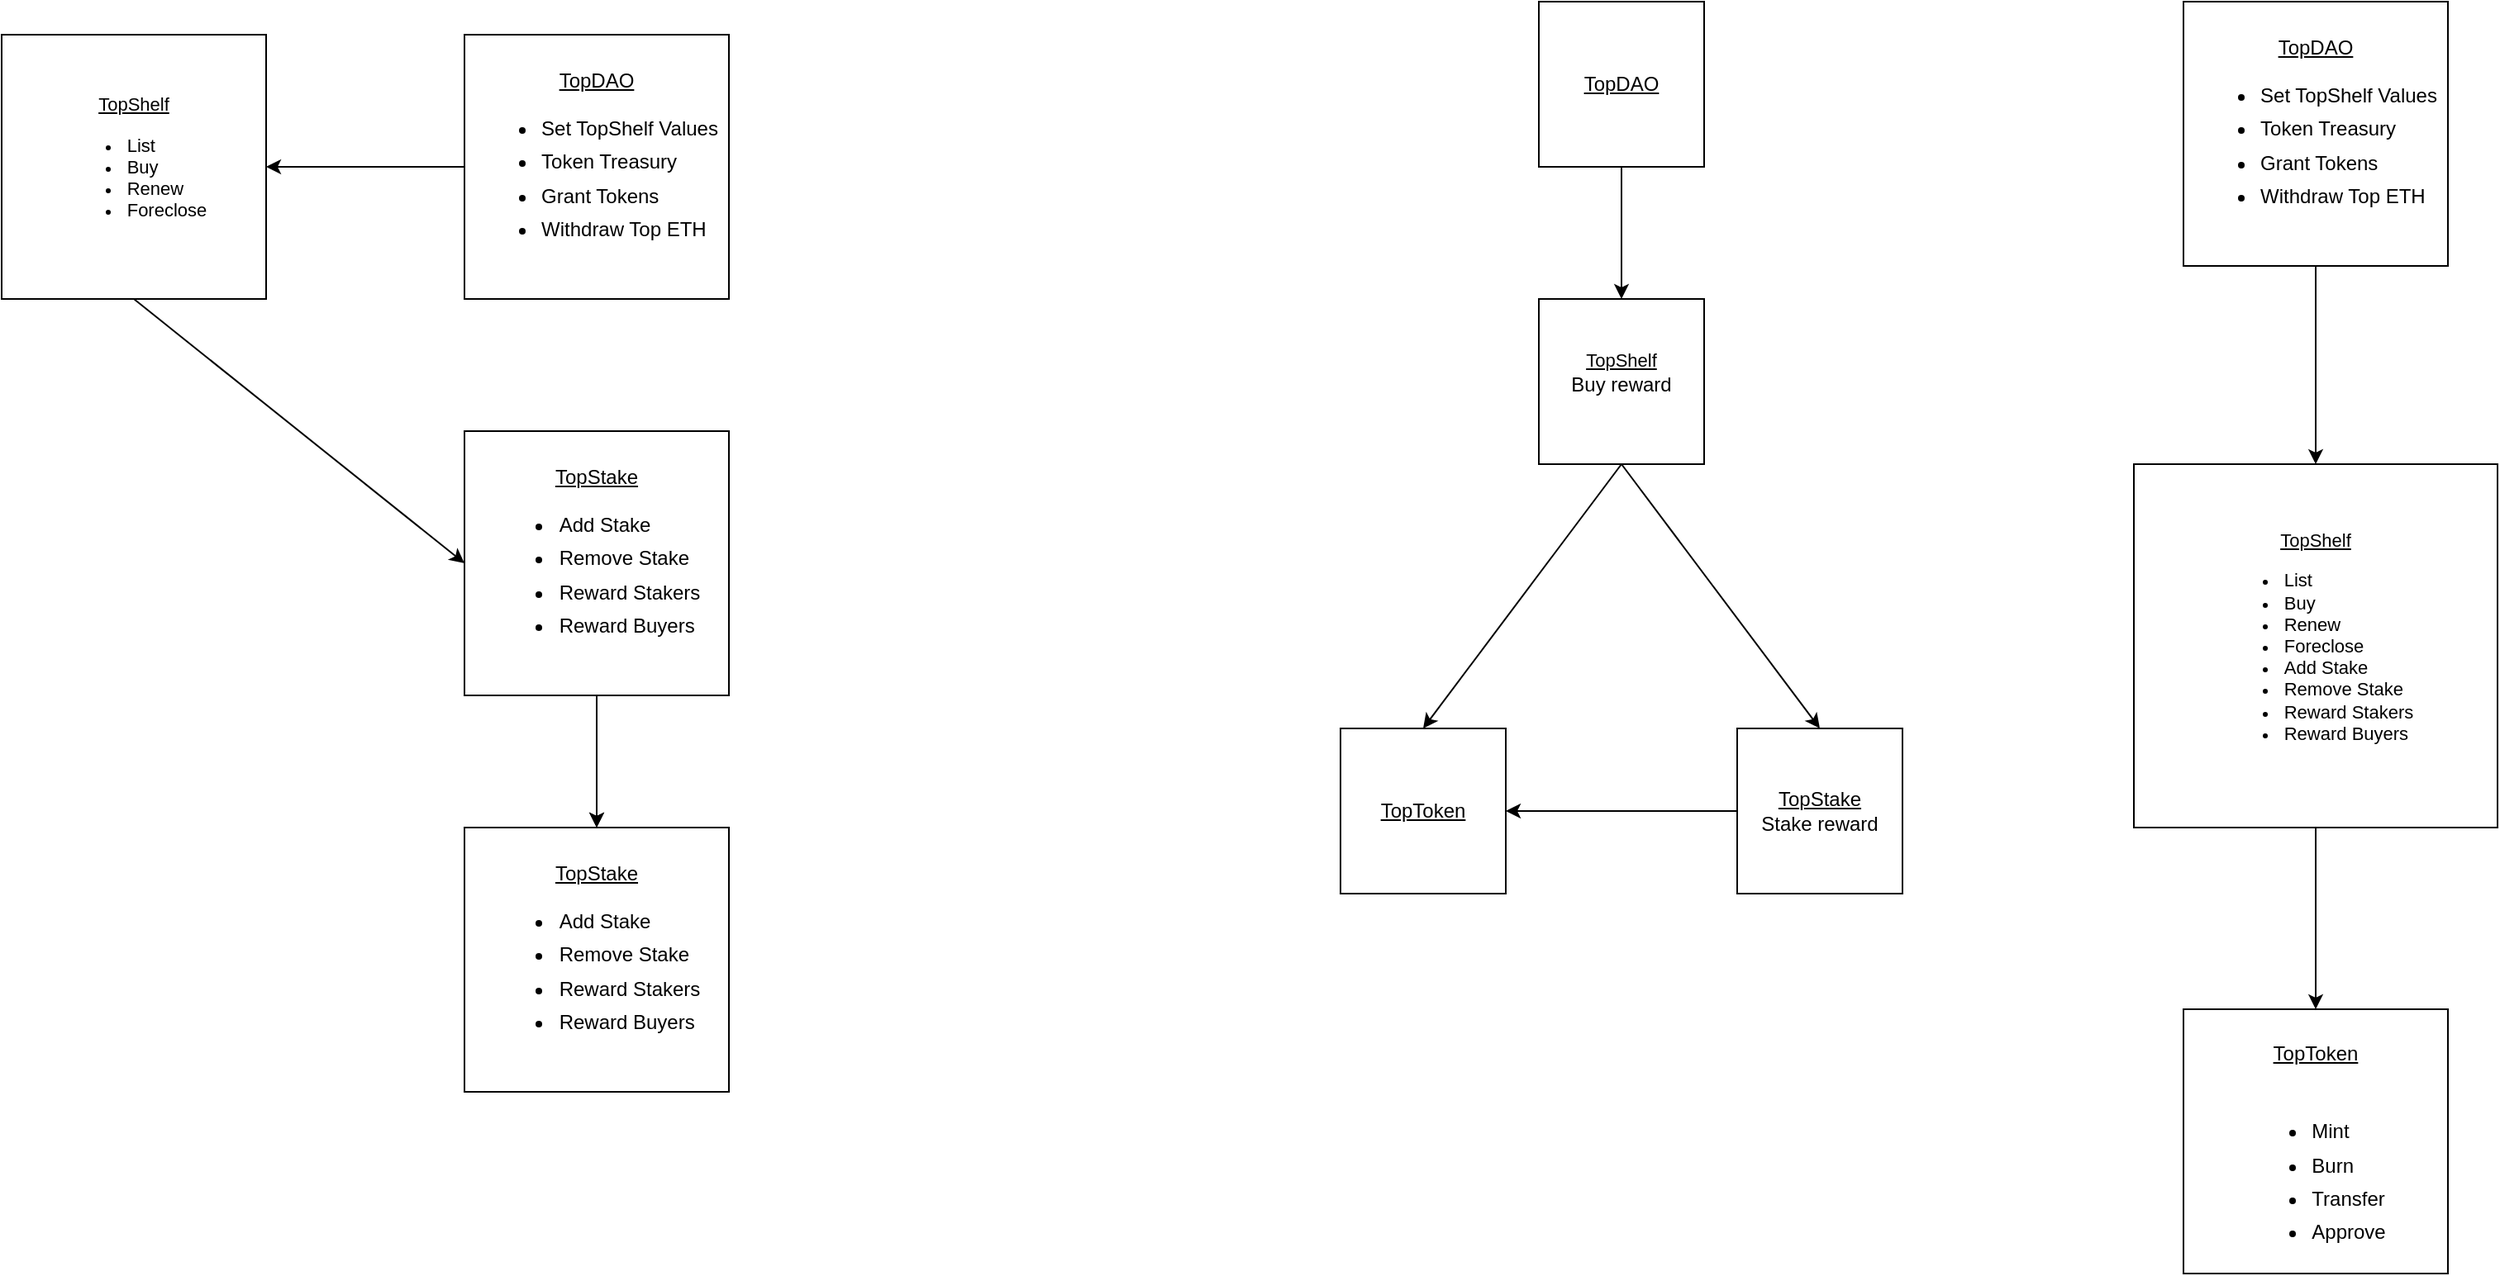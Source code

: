 <mxfile>
    <diagram id="B-lVAMX0ywGX5zVq6d2T" name="Page-1">
        <mxGraphModel dx="809" dy="756" grid="1" gridSize="10" guides="1" tooltips="1" connect="1" arrows="1" fold="1" page="1" pageScale="1" pageWidth="850" pageHeight="1100" math="0" shadow="0">
            <root>
                <mxCell id="0"/>
                <mxCell id="1" parent="0"/>
                <mxCell id="16" value="" style="edgeStyle=none;html=1;entryX=0.5;entryY=0;entryDx=0;entryDy=0;" parent="1" source="2" target="5" edge="1">
                    <mxGeometry relative="1" as="geometry">
                        <Array as="points"/>
                    </mxGeometry>
                </mxCell>
                <mxCell id="26" value="" style="edgeStyle=none;html=1;" edge="1" parent="1" source="2" target="25">
                    <mxGeometry relative="1" as="geometry"/>
                </mxCell>
                <mxCell id="2" value="&lt;u&gt;TopStake&lt;/u&gt;&lt;p style=&quot;line-height: 2.6&quot;&gt;&lt;/p&gt;&lt;ul&gt;&lt;li style=&quot;text-align: left ; padding: 3px 0px&quot;&gt;Add Stake&lt;/li&gt;&lt;li style=&quot;text-align: left ; padding: 3px 0px&quot;&gt;Remove Stake&lt;/li&gt;&lt;li style=&quot;text-align: left ; padding: 3px 0px&quot;&gt;Reward Stakers&lt;/li&gt;&lt;li style=&quot;text-align: left ; padding: 3px 0px&quot;&gt;Reward Buyers&lt;/li&gt;&lt;/ul&gt;" style="whiteSpace=wrap;html=1;aspect=fixed;" parent="1" vertex="1">
                    <mxGeometry x="360" y="280" width="160" height="160" as="geometry"/>
                </mxCell>
                <mxCell id="6" value="" style="edgeStyle=none;html=1;" parent="1" source="3" target="4" edge="1">
                    <mxGeometry relative="1" as="geometry"/>
                </mxCell>
                <mxCell id="3" value="&lt;u&gt;TopDAO&lt;/u&gt;&lt;p style=&quot;line-height: 2.6&quot;&gt;&lt;/p&gt;&lt;ul&gt;&lt;li style=&quot;text-align: left ; padding: 3px 0px&quot;&gt;Set TopShelf Values&lt;/li&gt;&lt;li style=&quot;text-align: left ; padding: 3px 0px&quot;&gt;Token Treasury&lt;/li&gt;&lt;li style=&quot;text-align: left ; padding: 3px 0px&quot;&gt;Grant Tokens&lt;/li&gt;&lt;li style=&quot;text-align: left ; padding: 3px 0px&quot;&gt;Withdraw Top ETH&lt;/li&gt;&lt;/ul&gt;" style="whiteSpace=wrap;html=1;aspect=fixed;" parent="1" vertex="1">
                    <mxGeometry x="360" y="40" width="160" height="160" as="geometry"/>
                </mxCell>
                <mxCell id="12" value="" style="edgeStyle=none;html=1;exitX=0.5;exitY=1;exitDx=0;exitDy=0;entryX=0;entryY=0.5;entryDx=0;entryDy=0;" parent="1" source="4" target="2" edge="1">
                    <mxGeometry relative="1" as="geometry"/>
                </mxCell>
                <mxCell id="4" value="&lt;font style=&quot;font-size: 11px&quot;&gt;&lt;u&gt;TopShelf&lt;/u&gt;&lt;/font&gt;&lt;p style=&quot;line-height: 2.6 ; font-size: 11px&quot;&gt;&lt;/p&gt;&lt;ul style=&quot;font-size: 11px&quot;&gt;&lt;li style=&quot;text-align: left&quot;&gt;&lt;font style=&quot;font-size: 11px&quot;&gt;List&lt;/font&gt;&lt;/li&gt;&lt;li style=&quot;text-align: left&quot;&gt;&lt;font style=&quot;font-size: 11px&quot;&gt;Buy&lt;/font&gt;&lt;/li&gt;&lt;li style=&quot;text-align: left&quot;&gt;Renew&lt;/li&gt;&lt;li style=&quot;text-align: left&quot;&gt;&lt;font style=&quot;font-size: 11px&quot;&gt;Foreclose&lt;/font&gt;&lt;/li&gt;&lt;/ul&gt;&lt;p&gt;&lt;/p&gt;" style="whiteSpace=wrap;html=1;aspect=fixed;" parent="1" vertex="1">
                    <mxGeometry x="80" y="40" width="160" height="160" as="geometry"/>
                </mxCell>
                <mxCell id="5" value="&lt;u style=&quot;line-height: 4.1&quot;&gt;TopToken&lt;/u&gt;&lt;p style=&quot;line-height: 2.6&quot;&gt;&lt;/p&gt;&lt;ul&gt;&lt;li style=&quot;text-align: left ; padding: 3px 0px&quot;&gt;Mint&lt;/li&gt;&lt;li style=&quot;text-align: left ; padding: 3px 0px&quot;&gt;Burn&lt;/li&gt;&lt;li style=&quot;text-align: left ; padding: 3px 0px&quot;&gt;Transfer&lt;/li&gt;&lt;li style=&quot;text-align: left ; padding: 3px 0px&quot;&gt;Approve&lt;/li&gt;&lt;/ul&gt;" style="whiteSpace=wrap;html=1;aspect=fixed;" parent="1" vertex="1">
                    <mxGeometry x="360" y="520" width="160" height="160" as="geometry"/>
                </mxCell>
                <mxCell id="17" value="" style="edgeStyle=none;html=1;entryX=1;entryY=0.5;entryDx=0;entryDy=0;" parent="1" source="18" target="23" edge="1">
                    <mxGeometry relative="1" as="geometry">
                        <Array as="points"/>
                    </mxGeometry>
                </mxCell>
                <mxCell id="18" value="&lt;u&gt;TopStake&lt;/u&gt;&lt;br&gt;Stake reward" style="whiteSpace=wrap;html=1;aspect=fixed;" parent="1" vertex="1">
                    <mxGeometry x="1130" y="460" width="100" height="100" as="geometry"/>
                </mxCell>
                <mxCell id="19" value="" style="edgeStyle=none;html=1;" parent="1" source="20" target="22" edge="1">
                    <mxGeometry relative="1" as="geometry"/>
                </mxCell>
                <mxCell id="20" value="&lt;u&gt;TopDAO&lt;br&gt;&lt;/u&gt;" style="whiteSpace=wrap;html=1;aspect=fixed;" parent="1" vertex="1">
                    <mxGeometry x="1010" y="20" width="100" height="100" as="geometry"/>
                </mxCell>
                <mxCell id="21" value="" style="edgeStyle=none;html=1;exitX=0.5;exitY=1;exitDx=0;exitDy=0;entryX=0.5;entryY=0;entryDx=0;entryDy=0;" parent="1" source="22" target="18" edge="1">
                    <mxGeometry relative="1" as="geometry"/>
                </mxCell>
                <mxCell id="24" style="edgeStyle=none;html=1;entryX=0.5;entryY=0;entryDx=0;entryDy=0;exitX=0.5;exitY=1;exitDx=0;exitDy=0;" parent="1" source="22" target="23" edge="1">
                    <mxGeometry relative="1" as="geometry"/>
                </mxCell>
                <mxCell id="22" value="&lt;span style=&quot;font-size: 11px&quot;&gt;&lt;u&gt;TopShelf&lt;br&gt;&lt;/u&gt;&lt;/span&gt;Buy reward&lt;br&gt;&lt;p&gt;&lt;/p&gt;" style="whiteSpace=wrap;html=1;aspect=fixed;" parent="1" vertex="1">
                    <mxGeometry x="1010" y="200" width="100" height="100" as="geometry"/>
                </mxCell>
                <mxCell id="23" value="&lt;u style=&quot;line-height: 4.1&quot;&gt;TopToken&lt;br&gt;&lt;/u&gt;" style="whiteSpace=wrap;html=1;aspect=fixed;" parent="1" vertex="1">
                    <mxGeometry x="890" y="460" width="100" height="100" as="geometry"/>
                </mxCell>
                <mxCell id="25" value="&lt;u&gt;TopStake&lt;/u&gt;&lt;p style=&quot;line-height: 2.6&quot;&gt;&lt;/p&gt;&lt;ul&gt;&lt;li style=&quot;text-align: left ; padding: 3px 0px&quot;&gt;Add Stake&lt;/li&gt;&lt;li style=&quot;text-align: left ; padding: 3px 0px&quot;&gt;Remove Stake&lt;/li&gt;&lt;li style=&quot;text-align: left ; padding: 3px 0px&quot;&gt;Reward Stakers&lt;/li&gt;&lt;li style=&quot;text-align: left ; padding: 3px 0px&quot;&gt;Reward Buyers&lt;/li&gt;&lt;/ul&gt;" style="whiteSpace=wrap;html=1;aspect=fixed;" vertex="1" parent="1">
                    <mxGeometry x="360" y="520" width="160" height="160" as="geometry"/>
                </mxCell>
                <mxCell id="30" value="" style="edgeStyle=none;html=1;" edge="1" parent="1" source="31" target="33">
                    <mxGeometry relative="1" as="geometry"/>
                </mxCell>
                <mxCell id="31" value="&lt;u&gt;TopDAO&lt;/u&gt;&lt;p style=&quot;line-height: 2.6&quot;&gt;&lt;/p&gt;&lt;ul&gt;&lt;li style=&quot;text-align: left ; padding: 3px 0px&quot;&gt;Set TopShelf Values&lt;/li&gt;&lt;li style=&quot;text-align: left ; padding: 3px 0px&quot;&gt;Token Treasury&lt;/li&gt;&lt;li style=&quot;text-align: left ; padding: 3px 0px&quot;&gt;Grant Tokens&lt;/li&gt;&lt;li style=&quot;text-align: left ; padding: 3px 0px&quot;&gt;Withdraw Top ETH&lt;/li&gt;&lt;/ul&gt;" style="whiteSpace=wrap;html=1;aspect=fixed;" vertex="1" parent="1">
                    <mxGeometry x="1400" y="20" width="160" height="160" as="geometry"/>
                </mxCell>
                <mxCell id="32" value="" style="edgeStyle=none;html=1;exitX=0.5;exitY=1;exitDx=0;exitDy=0;entryX=0.5;entryY=0;entryDx=0;entryDy=0;" edge="1" parent="1" source="33" target="34">
                    <mxGeometry relative="1" as="geometry">
                        <mxPoint x="1450" y="620" as="targetPoint"/>
                    </mxGeometry>
                </mxCell>
                <mxCell id="33" value="&lt;font style=&quot;font-size: 11px&quot;&gt;&lt;u&gt;TopShelf&lt;/u&gt;&lt;/font&gt;&lt;p style=&quot;line-height: 2.6 ; font-size: 11px&quot;&gt;&lt;/p&gt;&lt;ul style=&quot;font-size: 11px&quot;&gt;&lt;li style=&quot;text-align: left&quot;&gt;&lt;font style=&quot;font-size: 11px&quot;&gt;List&lt;/font&gt;&lt;/li&gt;&lt;li style=&quot;text-align: left&quot;&gt;&lt;font style=&quot;font-size: 11px&quot;&gt;Buy&lt;/font&gt;&lt;/li&gt;&lt;li style=&quot;text-align: left&quot;&gt;Renew&lt;/li&gt;&lt;li style=&quot;text-align: left&quot;&gt;&lt;font style=&quot;font-size: 11px&quot;&gt;Foreclose&lt;/font&gt;&lt;/li&gt;&lt;li style=&quot;text-align: left&quot;&gt;Add Stake&lt;/li&gt;&lt;li style=&quot;text-align: left&quot;&gt;Remove Stake&lt;/li&gt;&lt;li style=&quot;text-align: left&quot;&gt;Reward Stakers&lt;/li&gt;&lt;li style=&quot;text-align: left&quot;&gt;Reward Buyers&lt;/li&gt;&lt;/ul&gt;&lt;p&gt;&lt;/p&gt;" style="whiteSpace=wrap;html=1;aspect=fixed;" vertex="1" parent="1">
                    <mxGeometry x="1370" y="300" width="220" height="220" as="geometry"/>
                </mxCell>
                <mxCell id="34" value="&lt;u style=&quot;line-height: 4.1&quot;&gt;TopToken&lt;/u&gt;&lt;p style=&quot;line-height: 2.6&quot;&gt;&lt;/p&gt;&lt;ul&gt;&lt;li style=&quot;text-align: left ; padding: 3px 0px&quot;&gt;Mint&lt;/li&gt;&lt;li style=&quot;text-align: left ; padding: 3px 0px&quot;&gt;Burn&lt;/li&gt;&lt;li style=&quot;text-align: left ; padding: 3px 0px&quot;&gt;Transfer&lt;/li&gt;&lt;li style=&quot;text-align: left ; padding: 3px 0px&quot;&gt;Approve&lt;/li&gt;&lt;/ul&gt;" style="whiteSpace=wrap;html=1;aspect=fixed;" vertex="1" parent="1">
                    <mxGeometry x="1400" y="630" width="160" height="160" as="geometry"/>
                </mxCell>
            </root>
        </mxGraphModel>
    </diagram>
</mxfile>